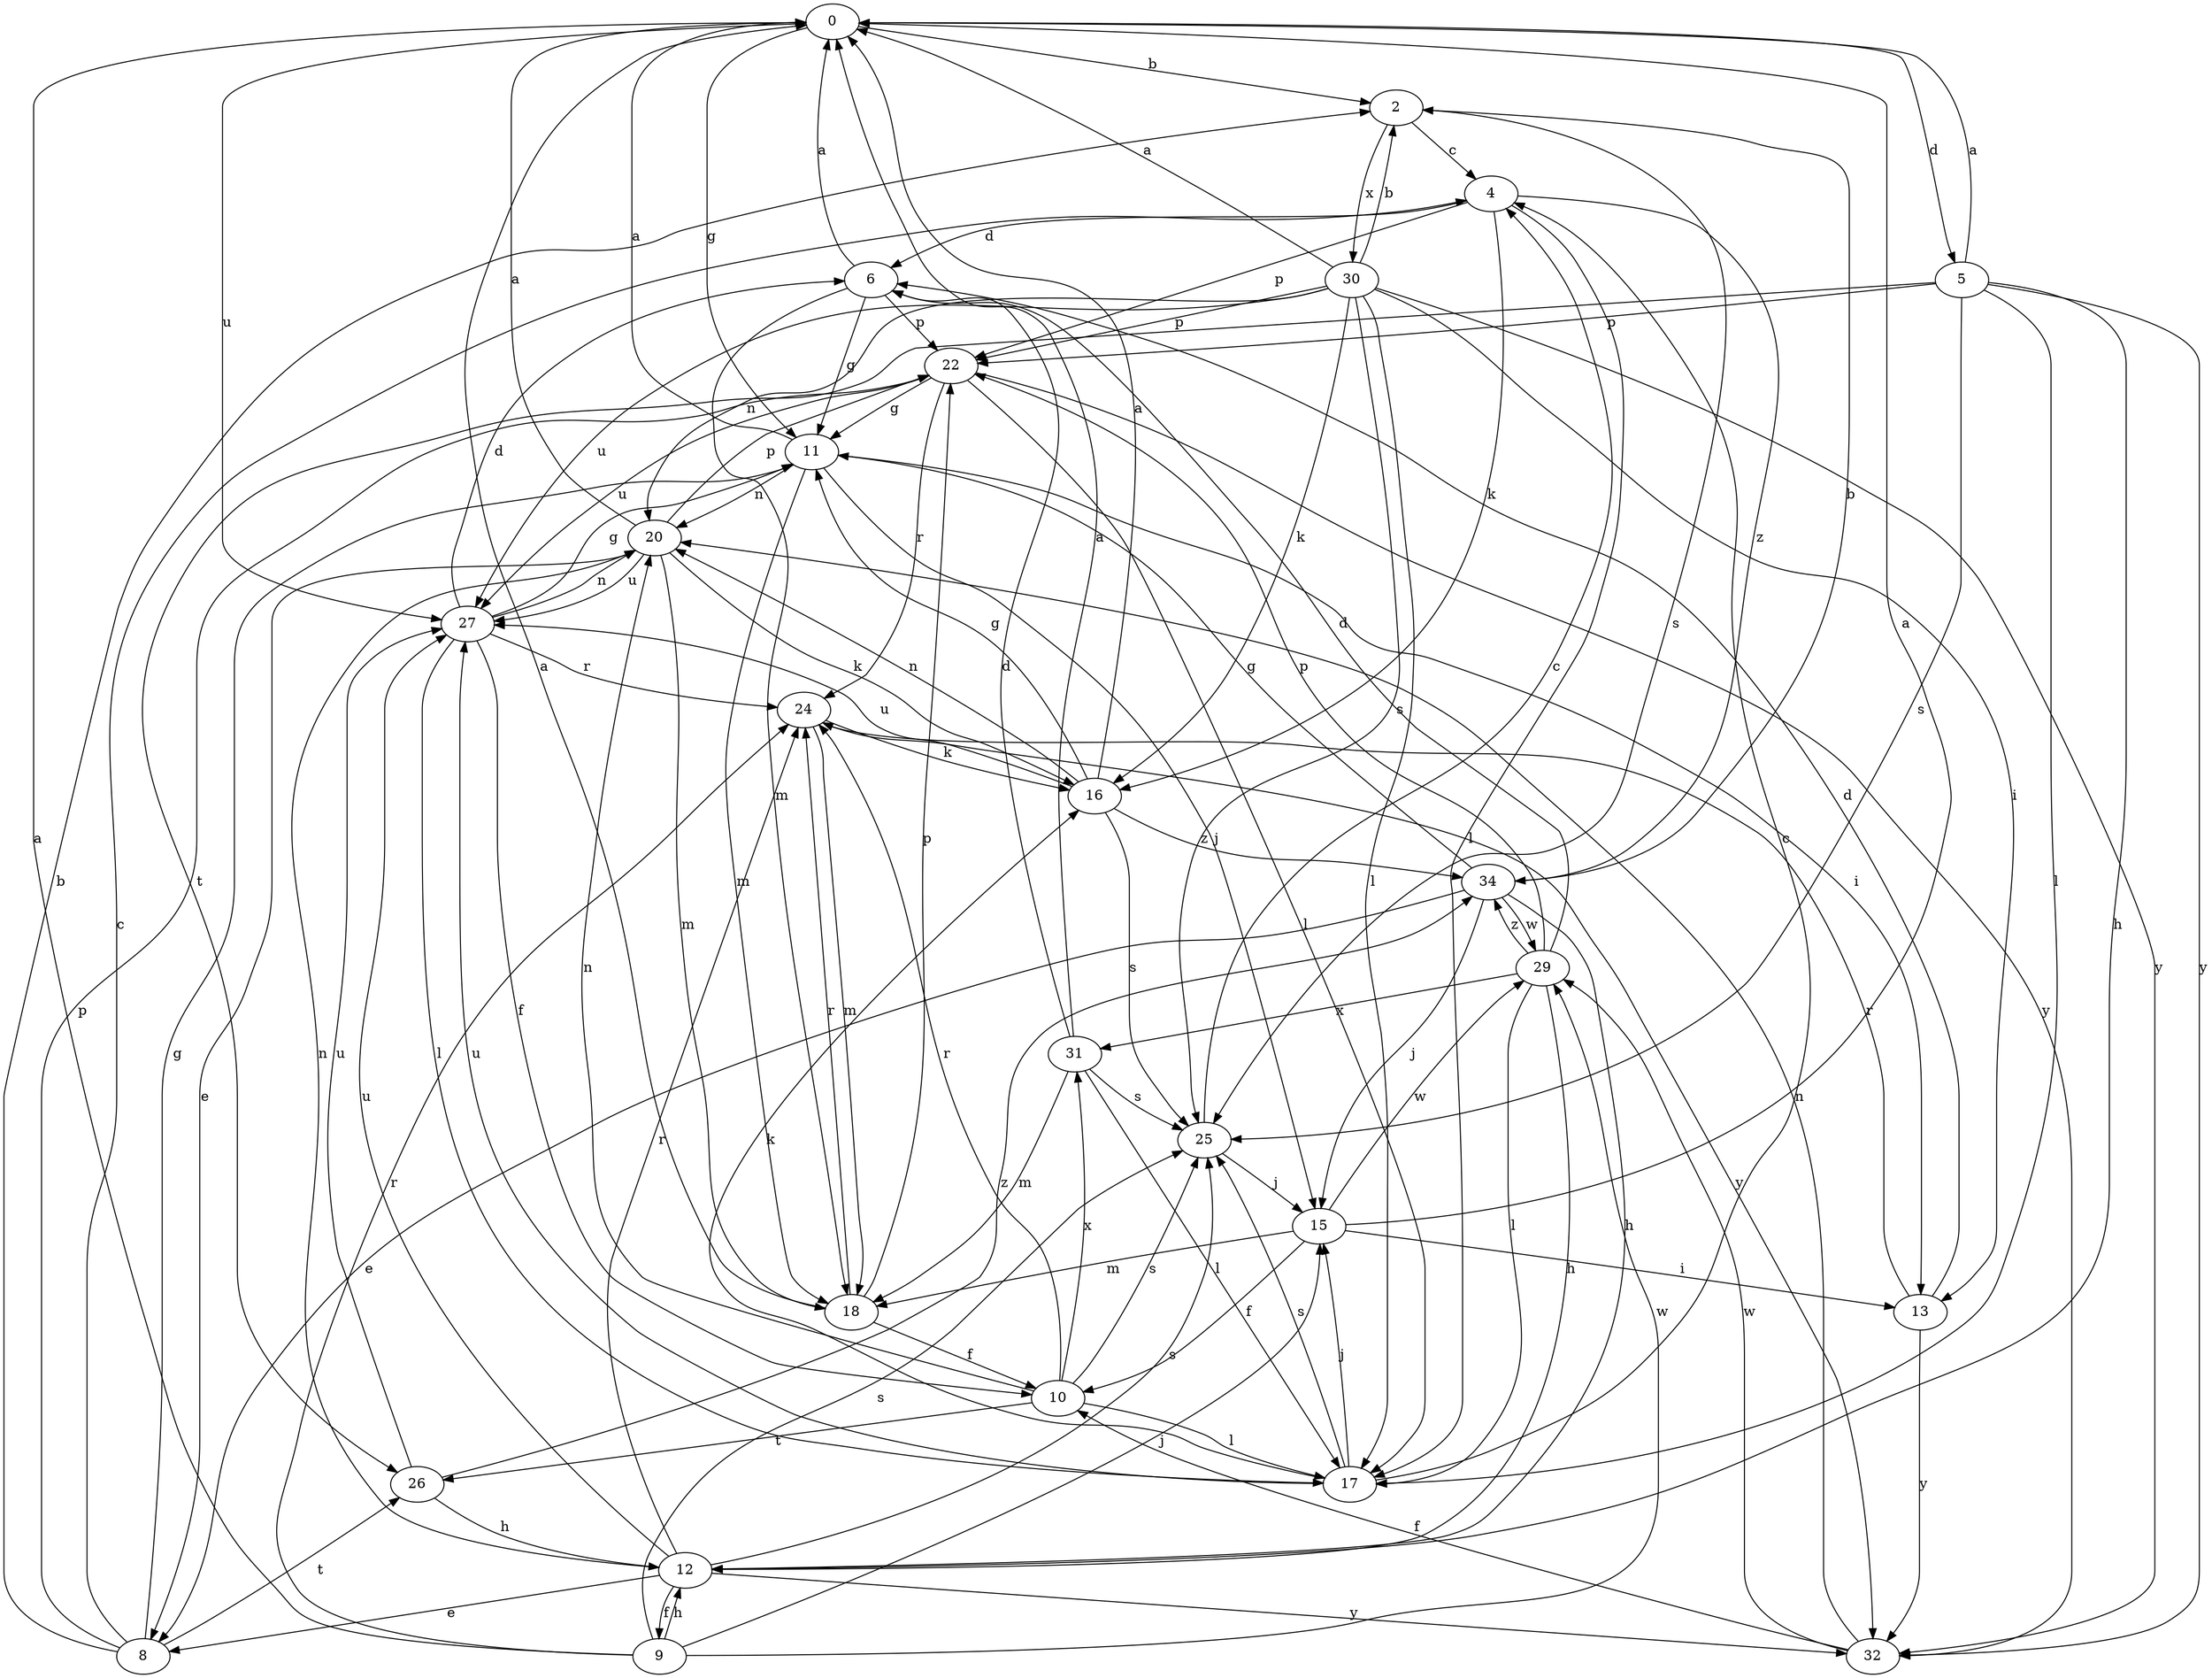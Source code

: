 strict digraph  {
0;
2;
4;
5;
6;
8;
9;
10;
11;
12;
13;
15;
16;
17;
18;
20;
22;
24;
25;
26;
27;
29;
30;
31;
32;
34;
0 -> 2  [label=b];
0 -> 5  [label=d];
0 -> 11  [label=g];
0 -> 27  [label=u];
2 -> 4  [label=c];
2 -> 25  [label=s];
2 -> 30  [label=x];
4 -> 6  [label=d];
4 -> 16  [label=k];
4 -> 17  [label=l];
4 -> 22  [label=p];
4 -> 34  [label=z];
5 -> 0  [label=a];
5 -> 12  [label=h];
5 -> 17  [label=l];
5 -> 22  [label=p];
5 -> 25  [label=s];
5 -> 26  [label=t];
5 -> 32  [label=y];
6 -> 0  [label=a];
6 -> 11  [label=g];
6 -> 18  [label=m];
6 -> 22  [label=p];
8 -> 2  [label=b];
8 -> 4  [label=c];
8 -> 11  [label=g];
8 -> 22  [label=p];
8 -> 26  [label=t];
9 -> 0  [label=a];
9 -> 12  [label=h];
9 -> 15  [label=j];
9 -> 24  [label=r];
9 -> 25  [label=s];
9 -> 29  [label=w];
10 -> 17  [label=l];
10 -> 20  [label=n];
10 -> 24  [label=r];
10 -> 25  [label=s];
10 -> 26  [label=t];
10 -> 31  [label=x];
11 -> 0  [label=a];
11 -> 13  [label=i];
11 -> 15  [label=j];
11 -> 18  [label=m];
11 -> 20  [label=n];
12 -> 8  [label=e];
12 -> 9  [label=f];
12 -> 20  [label=n];
12 -> 24  [label=r];
12 -> 25  [label=s];
12 -> 27  [label=u];
12 -> 32  [label=y];
13 -> 6  [label=d];
13 -> 24  [label=r];
13 -> 32  [label=y];
15 -> 0  [label=a];
15 -> 10  [label=f];
15 -> 13  [label=i];
15 -> 18  [label=m];
15 -> 29  [label=w];
16 -> 0  [label=a];
16 -> 11  [label=g];
16 -> 20  [label=n];
16 -> 25  [label=s];
16 -> 27  [label=u];
16 -> 34  [label=z];
17 -> 4  [label=c];
17 -> 15  [label=j];
17 -> 16  [label=k];
17 -> 25  [label=s];
17 -> 27  [label=u];
18 -> 0  [label=a];
18 -> 10  [label=f];
18 -> 22  [label=p];
18 -> 24  [label=r];
20 -> 0  [label=a];
20 -> 8  [label=e];
20 -> 16  [label=k];
20 -> 18  [label=m];
20 -> 22  [label=p];
20 -> 27  [label=u];
22 -> 11  [label=g];
22 -> 17  [label=l];
22 -> 24  [label=r];
22 -> 27  [label=u];
22 -> 32  [label=y];
24 -> 16  [label=k];
24 -> 18  [label=m];
24 -> 32  [label=y];
25 -> 4  [label=c];
25 -> 15  [label=j];
26 -> 12  [label=h];
26 -> 27  [label=u];
26 -> 34  [label=z];
27 -> 6  [label=d];
27 -> 10  [label=f];
27 -> 11  [label=g];
27 -> 17  [label=l];
27 -> 20  [label=n];
27 -> 24  [label=r];
29 -> 6  [label=d];
29 -> 12  [label=h];
29 -> 17  [label=l];
29 -> 22  [label=p];
29 -> 31  [label=x];
29 -> 34  [label=z];
30 -> 0  [label=a];
30 -> 2  [label=b];
30 -> 13  [label=i];
30 -> 16  [label=k];
30 -> 17  [label=l];
30 -> 20  [label=n];
30 -> 22  [label=p];
30 -> 25  [label=s];
30 -> 27  [label=u];
30 -> 32  [label=y];
31 -> 0  [label=a];
31 -> 6  [label=d];
31 -> 17  [label=l];
31 -> 18  [label=m];
31 -> 25  [label=s];
32 -> 10  [label=f];
32 -> 20  [label=n];
32 -> 29  [label=w];
34 -> 2  [label=b];
34 -> 8  [label=e];
34 -> 11  [label=g];
34 -> 12  [label=h];
34 -> 15  [label=j];
34 -> 29  [label=w];
}
